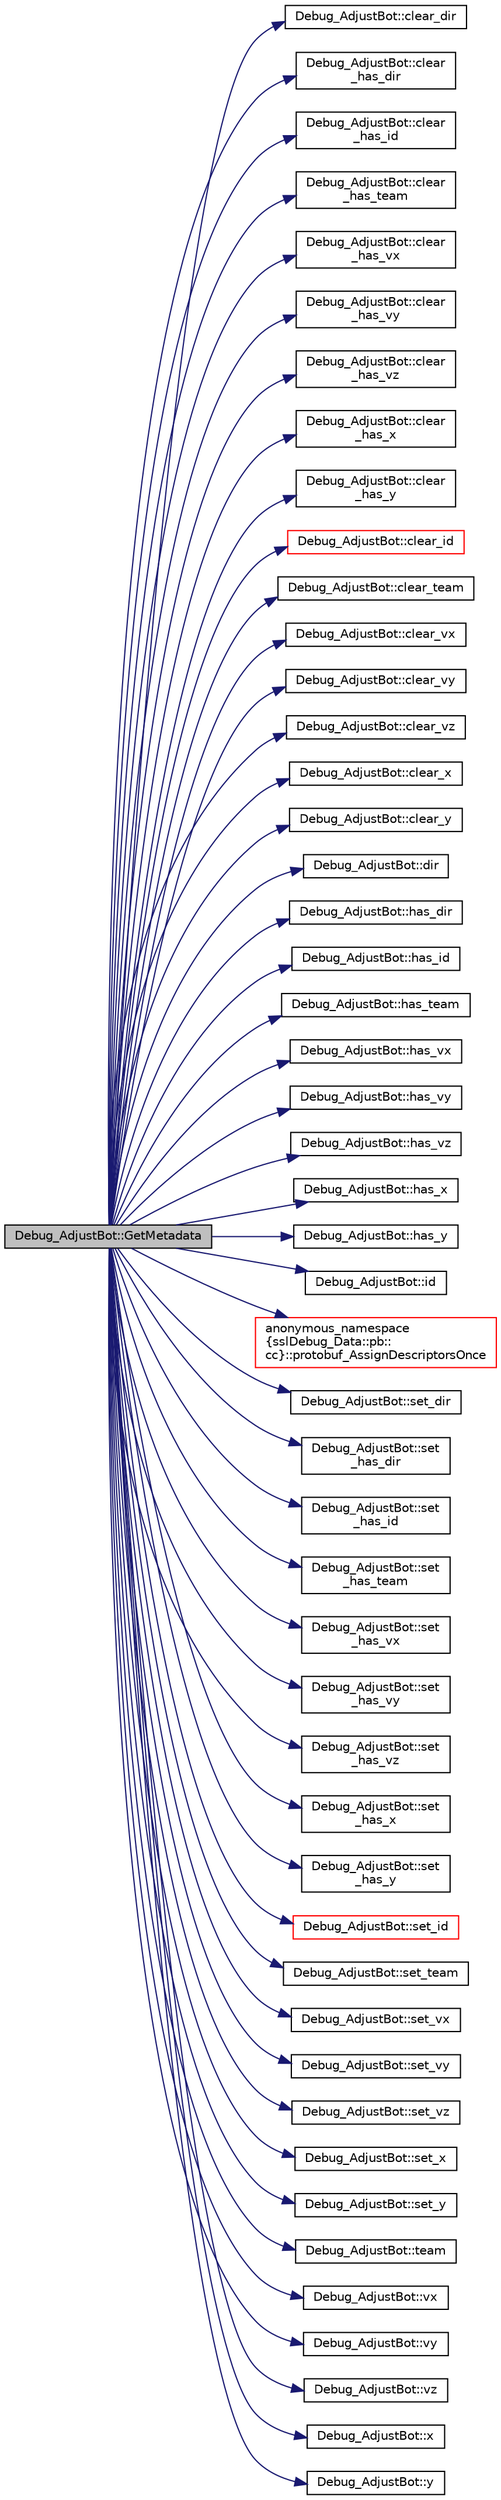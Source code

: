 digraph "Debug_AdjustBot::GetMetadata"
{
 // INTERACTIVE_SVG=YES
  edge [fontname="Helvetica",fontsize="10",labelfontname="Helvetica",labelfontsize="10"];
  node [fontname="Helvetica",fontsize="10",shape=record];
  rankdir="LR";
  Node1 [label="Debug_AdjustBot::GetMetadata",height=0.2,width=0.4,color="black", fillcolor="grey75", style="filled", fontcolor="black"];
  Node1 -> Node2 [color="midnightblue",fontsize="10",style="solid",fontname="Helvetica"];
  Node2 [label="Debug_AdjustBot::clear_dir",height=0.2,width=0.4,color="black", fillcolor="white", style="filled",URL="$de/dd5/class_debug___adjust_bot.html#a18c60fde8c1ca2fba4f9941e2fc3eef0"];
  Node1 -> Node3 [color="midnightblue",fontsize="10",style="solid",fontname="Helvetica"];
  Node3 [label="Debug_AdjustBot::clear\l_has_dir",height=0.2,width=0.4,color="black", fillcolor="white", style="filled",URL="$de/dd5/class_debug___adjust_bot.html#a6b1e28c9bce9091b7c56d1a9164e3d2f"];
  Node1 -> Node4 [color="midnightblue",fontsize="10",style="solid",fontname="Helvetica"];
  Node4 [label="Debug_AdjustBot::clear\l_has_id",height=0.2,width=0.4,color="black", fillcolor="white", style="filled",URL="$de/dd5/class_debug___adjust_bot.html#abb0870668f79c7ff067754b82ec658a6"];
  Node1 -> Node5 [color="midnightblue",fontsize="10",style="solid",fontname="Helvetica"];
  Node5 [label="Debug_AdjustBot::clear\l_has_team",height=0.2,width=0.4,color="black", fillcolor="white", style="filled",URL="$de/dd5/class_debug___adjust_bot.html#ac45d1cf0d3bf346a08b0e8692c6e4339"];
  Node1 -> Node6 [color="midnightblue",fontsize="10",style="solid",fontname="Helvetica"];
  Node6 [label="Debug_AdjustBot::clear\l_has_vx",height=0.2,width=0.4,color="black", fillcolor="white", style="filled",URL="$de/dd5/class_debug___adjust_bot.html#a8ccf4cef5be577e521a84788dc3f8ec2"];
  Node1 -> Node7 [color="midnightblue",fontsize="10",style="solid",fontname="Helvetica"];
  Node7 [label="Debug_AdjustBot::clear\l_has_vy",height=0.2,width=0.4,color="black", fillcolor="white", style="filled",URL="$de/dd5/class_debug___adjust_bot.html#aa98af9befae31004235c3db60fa43e9a"];
  Node1 -> Node8 [color="midnightblue",fontsize="10",style="solid",fontname="Helvetica"];
  Node8 [label="Debug_AdjustBot::clear\l_has_vz",height=0.2,width=0.4,color="black", fillcolor="white", style="filled",URL="$de/dd5/class_debug___adjust_bot.html#af48b2c846128d88d447e3f54e84a43ba"];
  Node1 -> Node9 [color="midnightblue",fontsize="10",style="solid",fontname="Helvetica"];
  Node9 [label="Debug_AdjustBot::clear\l_has_x",height=0.2,width=0.4,color="black", fillcolor="white", style="filled",URL="$de/dd5/class_debug___adjust_bot.html#a009dc27f25fe2628758dc7006b1d3279"];
  Node1 -> Node10 [color="midnightblue",fontsize="10",style="solid",fontname="Helvetica"];
  Node10 [label="Debug_AdjustBot::clear\l_has_y",height=0.2,width=0.4,color="black", fillcolor="white", style="filled",URL="$de/dd5/class_debug___adjust_bot.html#a7104ef2e4b806d4932b3df758ae9c9fc"];
  Node1 -> Node11 [color="midnightblue",fontsize="10",style="solid",fontname="Helvetica"];
  Node11 [label="Debug_AdjustBot::clear_id",height=0.2,width=0.4,color="red", fillcolor="white", style="filled",URL="$de/dd5/class_debug___adjust_bot.html#a95440c485b310151751a2139556ad097"];
  Node1 -> Node12 [color="midnightblue",fontsize="10",style="solid",fontname="Helvetica"];
  Node12 [label="Debug_AdjustBot::clear_team",height=0.2,width=0.4,color="black", fillcolor="white", style="filled",URL="$de/dd5/class_debug___adjust_bot.html#a5c792d8ba205b33a0fa250df088b1ebc"];
  Node1 -> Node13 [color="midnightblue",fontsize="10",style="solid",fontname="Helvetica"];
  Node13 [label="Debug_AdjustBot::clear_vx",height=0.2,width=0.4,color="black", fillcolor="white", style="filled",URL="$de/dd5/class_debug___adjust_bot.html#a544bb5c964ba7e72f848914bf529fc86"];
  Node1 -> Node14 [color="midnightblue",fontsize="10",style="solid",fontname="Helvetica"];
  Node14 [label="Debug_AdjustBot::clear_vy",height=0.2,width=0.4,color="black", fillcolor="white", style="filled",URL="$de/dd5/class_debug___adjust_bot.html#a2000a93d8f8f0baf91d38495ecd1cfcb"];
  Node1 -> Node15 [color="midnightblue",fontsize="10",style="solid",fontname="Helvetica"];
  Node15 [label="Debug_AdjustBot::clear_vz",height=0.2,width=0.4,color="black", fillcolor="white", style="filled",URL="$de/dd5/class_debug___adjust_bot.html#a0ec58f59bce7af19e5e87f680ba55bac"];
  Node1 -> Node16 [color="midnightblue",fontsize="10",style="solid",fontname="Helvetica"];
  Node16 [label="Debug_AdjustBot::clear_x",height=0.2,width=0.4,color="black", fillcolor="white", style="filled",URL="$de/dd5/class_debug___adjust_bot.html#ababe1e7ea2b674ffa80516f8431d9556"];
  Node1 -> Node17 [color="midnightblue",fontsize="10",style="solid",fontname="Helvetica"];
  Node17 [label="Debug_AdjustBot::clear_y",height=0.2,width=0.4,color="black", fillcolor="white", style="filled",URL="$de/dd5/class_debug___adjust_bot.html#aa536ab57254704bc355811bfb4318673"];
  Node1 -> Node18 [color="midnightblue",fontsize="10",style="solid",fontname="Helvetica"];
  Node18 [label="Debug_AdjustBot::dir",height=0.2,width=0.4,color="black", fillcolor="white", style="filled",URL="$de/dd5/class_debug___adjust_bot.html#a84efac5ae276cbcbcf1862c93b313dbd"];
  Node1 -> Node19 [color="midnightblue",fontsize="10",style="solid",fontname="Helvetica"];
  Node19 [label="Debug_AdjustBot::has_dir",height=0.2,width=0.4,color="black", fillcolor="white", style="filled",URL="$de/dd5/class_debug___adjust_bot.html#a56588fbc4d57aa4d812e4241efd72501"];
  Node1 -> Node20 [color="midnightblue",fontsize="10",style="solid",fontname="Helvetica"];
  Node20 [label="Debug_AdjustBot::has_id",height=0.2,width=0.4,color="black", fillcolor="white", style="filled",URL="$de/dd5/class_debug___adjust_bot.html#a82f4a15ed5bd6f562525470e24b0cf14"];
  Node1 -> Node21 [color="midnightblue",fontsize="10",style="solid",fontname="Helvetica"];
  Node21 [label="Debug_AdjustBot::has_team",height=0.2,width=0.4,color="black", fillcolor="white", style="filled",URL="$de/dd5/class_debug___adjust_bot.html#a583b7c7b4cad131013ba0574df427c85"];
  Node1 -> Node22 [color="midnightblue",fontsize="10",style="solid",fontname="Helvetica"];
  Node22 [label="Debug_AdjustBot::has_vx",height=0.2,width=0.4,color="black", fillcolor="white", style="filled",URL="$de/dd5/class_debug___adjust_bot.html#ac8f9cb3988c2fdd695962d9312cf63fc"];
  Node1 -> Node23 [color="midnightblue",fontsize="10",style="solid",fontname="Helvetica"];
  Node23 [label="Debug_AdjustBot::has_vy",height=0.2,width=0.4,color="black", fillcolor="white", style="filled",URL="$de/dd5/class_debug___adjust_bot.html#a8852b82a9cfe4f36ab08f325a7626e7f"];
  Node1 -> Node24 [color="midnightblue",fontsize="10",style="solid",fontname="Helvetica"];
  Node24 [label="Debug_AdjustBot::has_vz",height=0.2,width=0.4,color="black", fillcolor="white", style="filled",URL="$de/dd5/class_debug___adjust_bot.html#af087c275569d23f47f040ac08b2d3814"];
  Node1 -> Node25 [color="midnightblue",fontsize="10",style="solid",fontname="Helvetica"];
  Node25 [label="Debug_AdjustBot::has_x",height=0.2,width=0.4,color="black", fillcolor="white", style="filled",URL="$de/dd5/class_debug___adjust_bot.html#ac2f0cb0974035fef9f01eb771fd93c9f"];
  Node1 -> Node26 [color="midnightblue",fontsize="10",style="solid",fontname="Helvetica"];
  Node26 [label="Debug_AdjustBot::has_y",height=0.2,width=0.4,color="black", fillcolor="white", style="filled",URL="$de/dd5/class_debug___adjust_bot.html#a7ea9e204b2e01a097956c5064712e7e7"];
  Node1 -> Node27 [color="midnightblue",fontsize="10",style="solid",fontname="Helvetica"];
  Node27 [label="Debug_AdjustBot::id",height=0.2,width=0.4,color="black", fillcolor="white", style="filled",URL="$de/dd5/class_debug___adjust_bot.html#a872fd39f812d6eea6ce90a4049dbde94"];
  Node1 -> Node28 [color="midnightblue",fontsize="10",style="solid",fontname="Helvetica"];
  Node28 [label="anonymous_namespace\l\{sslDebug_Data::pb::\lcc\}::protobuf_AssignDescriptorsOnce",height=0.2,width=0.4,color="red", fillcolor="white", style="filled",URL="$d5/d69/namespaceanonymous__namespace_02ssl_debug___data_8pb_8cc_03.html#aa37bb98042183672b28f8fddda58b729"];
  Node1 -> Node29 [color="midnightblue",fontsize="10",style="solid",fontname="Helvetica"];
  Node29 [label="Debug_AdjustBot::set_dir",height=0.2,width=0.4,color="black", fillcolor="white", style="filled",URL="$de/dd5/class_debug___adjust_bot.html#a3ebdd67e79c4a89ed35b561b3b225bb3"];
  Node1 -> Node30 [color="midnightblue",fontsize="10",style="solid",fontname="Helvetica"];
  Node30 [label="Debug_AdjustBot::set\l_has_dir",height=0.2,width=0.4,color="black", fillcolor="white", style="filled",URL="$de/dd5/class_debug___adjust_bot.html#acd1a505b01eb715d0ad8a4eb976c3377"];
  Node1 -> Node31 [color="midnightblue",fontsize="10",style="solid",fontname="Helvetica"];
  Node31 [label="Debug_AdjustBot::set\l_has_id",height=0.2,width=0.4,color="black", fillcolor="white", style="filled",URL="$de/dd5/class_debug___adjust_bot.html#a201603de429c8694c04125d0337f8b7a"];
  Node1 -> Node32 [color="midnightblue",fontsize="10",style="solid",fontname="Helvetica"];
  Node32 [label="Debug_AdjustBot::set\l_has_team",height=0.2,width=0.4,color="black", fillcolor="white", style="filled",URL="$de/dd5/class_debug___adjust_bot.html#a9cf7bcc1baccfdf3ffd34f511267ba53"];
  Node1 -> Node33 [color="midnightblue",fontsize="10",style="solid",fontname="Helvetica"];
  Node33 [label="Debug_AdjustBot::set\l_has_vx",height=0.2,width=0.4,color="black", fillcolor="white", style="filled",URL="$de/dd5/class_debug___adjust_bot.html#a6e9e3ff03dc4ed8b61843c2234ad6354"];
  Node1 -> Node34 [color="midnightblue",fontsize="10",style="solid",fontname="Helvetica"];
  Node34 [label="Debug_AdjustBot::set\l_has_vy",height=0.2,width=0.4,color="black", fillcolor="white", style="filled",URL="$de/dd5/class_debug___adjust_bot.html#a3516ca7b0b1beb9e378620b7b53ce460"];
  Node1 -> Node35 [color="midnightblue",fontsize="10",style="solid",fontname="Helvetica"];
  Node35 [label="Debug_AdjustBot::set\l_has_vz",height=0.2,width=0.4,color="black", fillcolor="white", style="filled",URL="$de/dd5/class_debug___adjust_bot.html#a5ac1c4478f189bec33e60284816054c7"];
  Node1 -> Node36 [color="midnightblue",fontsize="10",style="solid",fontname="Helvetica"];
  Node36 [label="Debug_AdjustBot::set\l_has_x",height=0.2,width=0.4,color="black", fillcolor="white", style="filled",URL="$de/dd5/class_debug___adjust_bot.html#acddc9a67472d1a239fa344ebd492f6da"];
  Node1 -> Node37 [color="midnightblue",fontsize="10",style="solid",fontname="Helvetica"];
  Node37 [label="Debug_AdjustBot::set\l_has_y",height=0.2,width=0.4,color="black", fillcolor="white", style="filled",URL="$de/dd5/class_debug___adjust_bot.html#a251410659be017d4546b6f3312cb5098"];
  Node1 -> Node38 [color="midnightblue",fontsize="10",style="solid",fontname="Helvetica"];
  Node38 [label="Debug_AdjustBot::set_id",height=0.2,width=0.4,color="red", fillcolor="white", style="filled",URL="$de/dd5/class_debug___adjust_bot.html#a8f6aacad1d3fb82e1d51716f041ce85a"];
  Node1 -> Node39 [color="midnightblue",fontsize="10",style="solid",fontname="Helvetica"];
  Node39 [label="Debug_AdjustBot::set_team",height=0.2,width=0.4,color="black", fillcolor="white", style="filled",URL="$de/dd5/class_debug___adjust_bot.html#a67e4b55e168dd8b2fa0edc78a7e7896e"];
  Node1 -> Node40 [color="midnightblue",fontsize="10",style="solid",fontname="Helvetica"];
  Node40 [label="Debug_AdjustBot::set_vx",height=0.2,width=0.4,color="black", fillcolor="white", style="filled",URL="$de/dd5/class_debug___adjust_bot.html#ab7128d15b5b3c70f31308a31838110be"];
  Node1 -> Node41 [color="midnightblue",fontsize="10",style="solid",fontname="Helvetica"];
  Node41 [label="Debug_AdjustBot::set_vy",height=0.2,width=0.4,color="black", fillcolor="white", style="filled",URL="$de/dd5/class_debug___adjust_bot.html#a6fe03805b995c87ba5b1076ed32e306c"];
  Node1 -> Node42 [color="midnightblue",fontsize="10",style="solid",fontname="Helvetica"];
  Node42 [label="Debug_AdjustBot::set_vz",height=0.2,width=0.4,color="black", fillcolor="white", style="filled",URL="$de/dd5/class_debug___adjust_bot.html#a686b02dc235e9e744c753daf64f2ad2d"];
  Node1 -> Node43 [color="midnightblue",fontsize="10",style="solid",fontname="Helvetica"];
  Node43 [label="Debug_AdjustBot::set_x",height=0.2,width=0.4,color="black", fillcolor="white", style="filled",URL="$de/dd5/class_debug___adjust_bot.html#ab1635a89b70ee1a371ec79f3f1920f6f"];
  Node1 -> Node44 [color="midnightblue",fontsize="10",style="solid",fontname="Helvetica"];
  Node44 [label="Debug_AdjustBot::set_y",height=0.2,width=0.4,color="black", fillcolor="white", style="filled",URL="$de/dd5/class_debug___adjust_bot.html#a983d86c0b5d3f27e59c4ddbcf5e0eb76"];
  Node1 -> Node45 [color="midnightblue",fontsize="10",style="solid",fontname="Helvetica"];
  Node45 [label="Debug_AdjustBot::team",height=0.2,width=0.4,color="black", fillcolor="white", style="filled",URL="$de/dd5/class_debug___adjust_bot.html#a9c597339524fe792a3527c00e3070ea6"];
  Node1 -> Node46 [color="midnightblue",fontsize="10",style="solid",fontname="Helvetica"];
  Node46 [label="Debug_AdjustBot::vx",height=0.2,width=0.4,color="black", fillcolor="white", style="filled",URL="$de/dd5/class_debug___adjust_bot.html#af98a21758cee194ca2799bc369c2f9d2"];
  Node1 -> Node47 [color="midnightblue",fontsize="10",style="solid",fontname="Helvetica"];
  Node47 [label="Debug_AdjustBot::vy",height=0.2,width=0.4,color="black", fillcolor="white", style="filled",URL="$de/dd5/class_debug___adjust_bot.html#a5db284f8f278d5f5370c25a4151453b3"];
  Node1 -> Node48 [color="midnightblue",fontsize="10",style="solid",fontname="Helvetica"];
  Node48 [label="Debug_AdjustBot::vz",height=0.2,width=0.4,color="black", fillcolor="white", style="filled",URL="$de/dd5/class_debug___adjust_bot.html#a969c27142e314c2e003c444fabf006ff"];
  Node1 -> Node49 [color="midnightblue",fontsize="10",style="solid",fontname="Helvetica"];
  Node49 [label="Debug_AdjustBot::x",height=0.2,width=0.4,color="black", fillcolor="white", style="filled",URL="$de/dd5/class_debug___adjust_bot.html#aec045861cdf3b0ce16bd9133fe10e83e"];
  Node1 -> Node50 [color="midnightblue",fontsize="10",style="solid",fontname="Helvetica"];
  Node50 [label="Debug_AdjustBot::y",height=0.2,width=0.4,color="black", fillcolor="white", style="filled",URL="$de/dd5/class_debug___adjust_bot.html#a625168477412f2921ea84ab635bc2973"];
}

